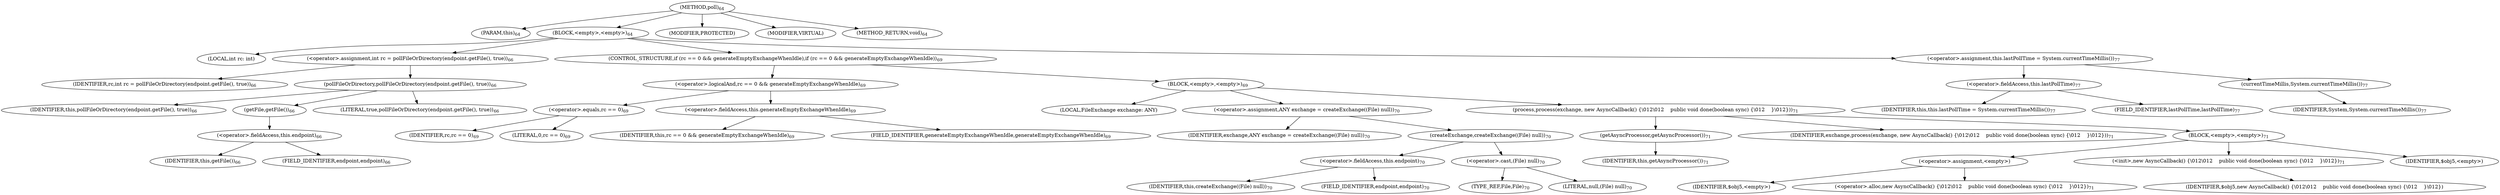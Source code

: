 digraph "poll" {  
"170" [label = <(METHOD,poll)<SUB>64</SUB>> ]
"7" [label = <(PARAM,this)<SUB>64</SUB>> ]
"171" [label = <(BLOCK,&lt;empty&gt;,&lt;empty&gt;)<SUB>64</SUB>> ]
"172" [label = <(LOCAL,int rc: int)> ]
"173" [label = <(&lt;operator&gt;.assignment,int rc = pollFileOrDirectory(endpoint.getFile(), true))<SUB>66</SUB>> ]
"174" [label = <(IDENTIFIER,rc,int rc = pollFileOrDirectory(endpoint.getFile(), true))<SUB>66</SUB>> ]
"175" [label = <(pollFileOrDirectory,pollFileOrDirectory(endpoint.getFile(), true))<SUB>66</SUB>> ]
"6" [label = <(IDENTIFIER,this,pollFileOrDirectory(endpoint.getFile(), true))<SUB>66</SUB>> ]
"176" [label = <(getFile,getFile())<SUB>66</SUB>> ]
"177" [label = <(&lt;operator&gt;.fieldAccess,this.endpoint)<SUB>66</SUB>> ]
"178" [label = <(IDENTIFIER,this,getFile())<SUB>66</SUB>> ]
"179" [label = <(FIELD_IDENTIFIER,endpoint,endpoint)<SUB>66</SUB>> ]
"180" [label = <(LITERAL,true,pollFileOrDirectory(endpoint.getFile(), true))<SUB>66</SUB>> ]
"181" [label = <(CONTROL_STRUCTURE,if (rc == 0 &amp;&amp; generateEmptyExchangeWhenIdle),if (rc == 0 &amp;&amp; generateEmptyExchangeWhenIdle))<SUB>69</SUB>> ]
"182" [label = <(&lt;operator&gt;.logicalAnd,rc == 0 &amp;&amp; generateEmptyExchangeWhenIdle)<SUB>69</SUB>> ]
"183" [label = <(&lt;operator&gt;.equals,rc == 0)<SUB>69</SUB>> ]
"184" [label = <(IDENTIFIER,rc,rc == 0)<SUB>69</SUB>> ]
"185" [label = <(LITERAL,0,rc == 0)<SUB>69</SUB>> ]
"186" [label = <(&lt;operator&gt;.fieldAccess,this.generateEmptyExchangeWhenIdle)<SUB>69</SUB>> ]
"187" [label = <(IDENTIFIER,this,rc == 0 &amp;&amp; generateEmptyExchangeWhenIdle)<SUB>69</SUB>> ]
"188" [label = <(FIELD_IDENTIFIER,generateEmptyExchangeWhenIdle,generateEmptyExchangeWhenIdle)<SUB>69</SUB>> ]
"189" [label = <(BLOCK,&lt;empty&gt;,&lt;empty&gt;)<SUB>69</SUB>> ]
"190" [label = <(LOCAL,FileExchange exchange: ANY)> ]
"191" [label = <(&lt;operator&gt;.assignment,ANY exchange = createExchange((File) null))<SUB>70</SUB>> ]
"192" [label = <(IDENTIFIER,exchange,ANY exchange = createExchange((File) null))<SUB>70</SUB>> ]
"193" [label = <(createExchange,createExchange((File) null))<SUB>70</SUB>> ]
"194" [label = <(&lt;operator&gt;.fieldAccess,this.endpoint)<SUB>70</SUB>> ]
"195" [label = <(IDENTIFIER,this,createExchange((File) null))<SUB>70</SUB>> ]
"196" [label = <(FIELD_IDENTIFIER,endpoint,endpoint)<SUB>70</SUB>> ]
"197" [label = <(&lt;operator&gt;.cast,(File) null)<SUB>70</SUB>> ]
"198" [label = <(TYPE_REF,File,File)<SUB>70</SUB>> ]
"199" [label = <(LITERAL,null,(File) null)<SUB>70</SUB>> ]
"200" [label = <(process,process(exchange, new AsyncCallback() {\012\012    public void done(boolean sync) {\012    }\012}))<SUB>71</SUB>> ]
"201" [label = <(getAsyncProcessor,getAsyncProcessor())<SUB>71</SUB>> ]
"8" [label = <(IDENTIFIER,this,getAsyncProcessor())<SUB>71</SUB>> ]
"202" [label = <(IDENTIFIER,exchange,process(exchange, new AsyncCallback() {\012\012    public void done(boolean sync) {\012    }\012}))<SUB>71</SUB>> ]
"203" [label = <(BLOCK,&lt;empty&gt;,&lt;empty&gt;)<SUB>71</SUB>> ]
"204" [label = <(&lt;operator&gt;.assignment,&lt;empty&gt;)> ]
"205" [label = <(IDENTIFIER,$obj5,&lt;empty&gt;)> ]
"206" [label = <(&lt;operator&gt;.alloc,new AsyncCallback() {\012\012    public void done(boolean sync) {\012    }\012})<SUB>71</SUB>> ]
"207" [label = <(&lt;init&gt;,new AsyncCallback() {\012\012    public void done(boolean sync) {\012    }\012})<SUB>71</SUB>> ]
"208" [label = <(IDENTIFIER,$obj5,new AsyncCallback() {\012\012    public void done(boolean sync) {\012    }\012})> ]
"209" [label = <(IDENTIFIER,$obj5,&lt;empty&gt;)> ]
"210" [label = <(&lt;operator&gt;.assignment,this.lastPollTime = System.currentTimeMillis())<SUB>77</SUB>> ]
"211" [label = <(&lt;operator&gt;.fieldAccess,this.lastPollTime)<SUB>77</SUB>> ]
"212" [label = <(IDENTIFIER,this,this.lastPollTime = System.currentTimeMillis())<SUB>77</SUB>> ]
"213" [label = <(FIELD_IDENTIFIER,lastPollTime,lastPollTime)<SUB>77</SUB>> ]
"214" [label = <(currentTimeMillis,System.currentTimeMillis())<SUB>77</SUB>> ]
"215" [label = <(IDENTIFIER,System,System.currentTimeMillis())<SUB>77</SUB>> ]
"216" [label = <(MODIFIER,PROTECTED)> ]
"217" [label = <(MODIFIER,VIRTUAL)> ]
"218" [label = <(METHOD_RETURN,void)<SUB>64</SUB>> ]
  "170" -> "7" 
  "170" -> "171" 
  "170" -> "216" 
  "170" -> "217" 
  "170" -> "218" 
  "171" -> "172" 
  "171" -> "173" 
  "171" -> "181" 
  "171" -> "210" 
  "173" -> "174" 
  "173" -> "175" 
  "175" -> "6" 
  "175" -> "176" 
  "175" -> "180" 
  "176" -> "177" 
  "177" -> "178" 
  "177" -> "179" 
  "181" -> "182" 
  "181" -> "189" 
  "182" -> "183" 
  "182" -> "186" 
  "183" -> "184" 
  "183" -> "185" 
  "186" -> "187" 
  "186" -> "188" 
  "189" -> "190" 
  "189" -> "191" 
  "189" -> "200" 
  "191" -> "192" 
  "191" -> "193" 
  "193" -> "194" 
  "193" -> "197" 
  "194" -> "195" 
  "194" -> "196" 
  "197" -> "198" 
  "197" -> "199" 
  "200" -> "201" 
  "200" -> "202" 
  "200" -> "203" 
  "201" -> "8" 
  "203" -> "204" 
  "203" -> "207" 
  "203" -> "209" 
  "204" -> "205" 
  "204" -> "206" 
  "207" -> "208" 
  "210" -> "211" 
  "210" -> "214" 
  "211" -> "212" 
  "211" -> "213" 
  "214" -> "215" 
}
